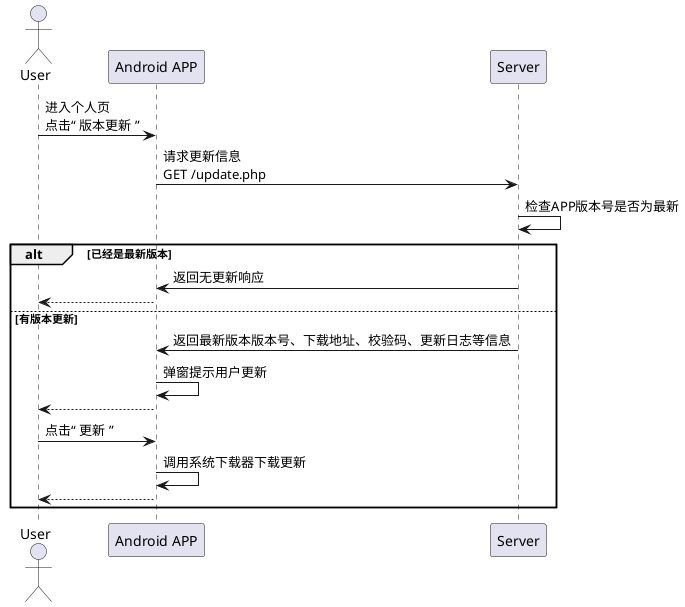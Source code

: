 @startuml APP版本更新
actor "User" as user
participant "Android APP" as app
participant "Server" as server
user->app:进入个人页\n点击“ 版本更新 ”
app->server:请求更新信息\nGET /update.php
server->server:检查APP版本号是否为最新
alt 已经是最新版本
app<-server:返回无更新响应
user<--app
else 有版本更新
app<-server:返回最新版本版本号、下载地址、校验码、更新日志等信息
app->app:弹窗提示用户更新
user<--app
user->app:点击“ 更新 ”
app->app:调用系统下载器下载更新
user<--app
end
@enduml